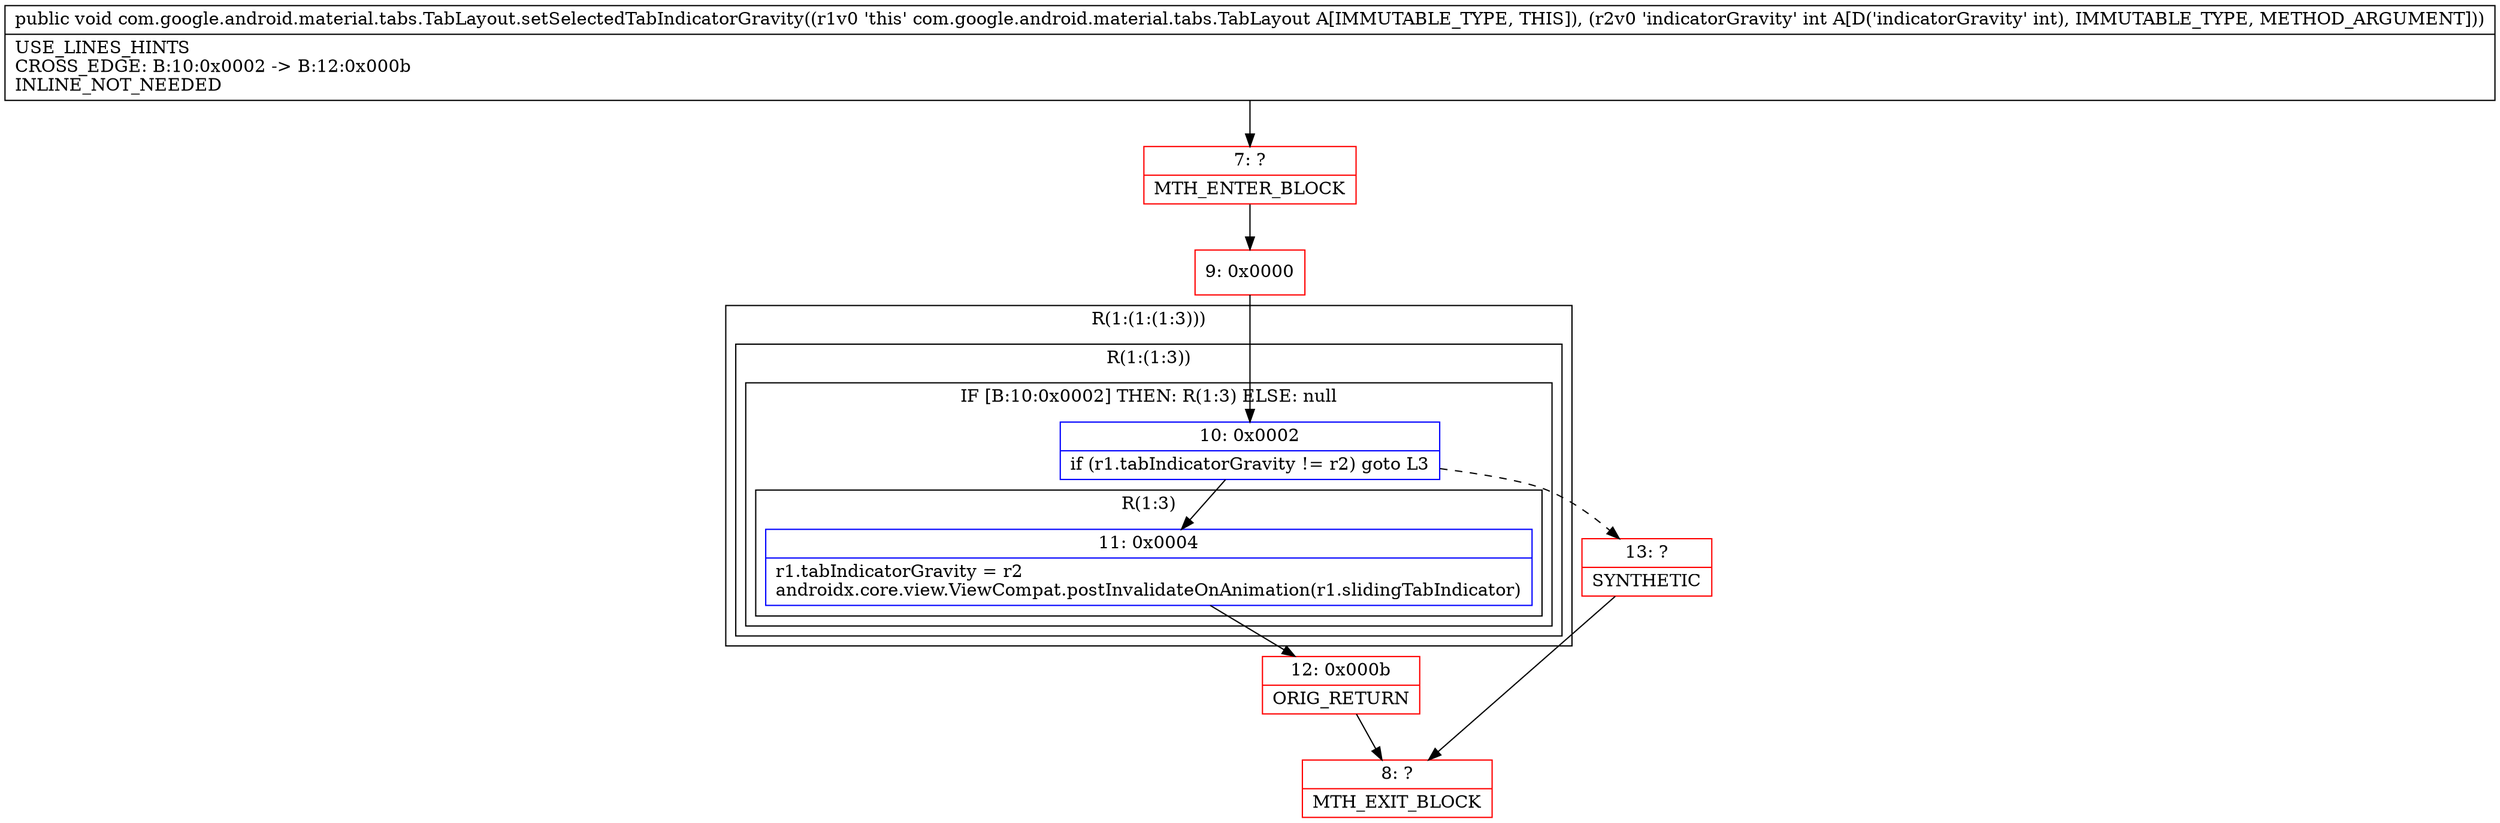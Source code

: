 digraph "CFG forcom.google.android.material.tabs.TabLayout.setSelectedTabIndicatorGravity(I)V" {
subgraph cluster_Region_1941183247 {
label = "R(1:(1:(1:3)))";
node [shape=record,color=blue];
subgraph cluster_Region_1085337005 {
label = "R(1:(1:3))";
node [shape=record,color=blue];
subgraph cluster_IfRegion_976733286 {
label = "IF [B:10:0x0002] THEN: R(1:3) ELSE: null";
node [shape=record,color=blue];
Node_10 [shape=record,label="{10\:\ 0x0002|if (r1.tabIndicatorGravity != r2) goto L3\l}"];
subgraph cluster_Region_649087163 {
label = "R(1:3)";
node [shape=record,color=blue];
Node_11 [shape=record,label="{11\:\ 0x0004|r1.tabIndicatorGravity = r2\landroidx.core.view.ViewCompat.postInvalidateOnAnimation(r1.slidingTabIndicator)\l}"];
}
}
}
}
Node_7 [shape=record,color=red,label="{7\:\ ?|MTH_ENTER_BLOCK\l}"];
Node_9 [shape=record,color=red,label="{9\:\ 0x0000}"];
Node_12 [shape=record,color=red,label="{12\:\ 0x000b|ORIG_RETURN\l}"];
Node_8 [shape=record,color=red,label="{8\:\ ?|MTH_EXIT_BLOCK\l}"];
Node_13 [shape=record,color=red,label="{13\:\ ?|SYNTHETIC\l}"];
MethodNode[shape=record,label="{public void com.google.android.material.tabs.TabLayout.setSelectedTabIndicatorGravity((r1v0 'this' com.google.android.material.tabs.TabLayout A[IMMUTABLE_TYPE, THIS]), (r2v0 'indicatorGravity' int A[D('indicatorGravity' int), IMMUTABLE_TYPE, METHOD_ARGUMENT]))  | USE_LINES_HINTS\lCROSS_EDGE: B:10:0x0002 \-\> B:12:0x000b\lINLINE_NOT_NEEDED\l}"];
MethodNode -> Node_7;Node_10 -> Node_11;
Node_10 -> Node_13[style=dashed];
Node_11 -> Node_12;
Node_7 -> Node_9;
Node_9 -> Node_10;
Node_12 -> Node_8;
Node_13 -> Node_8;
}


